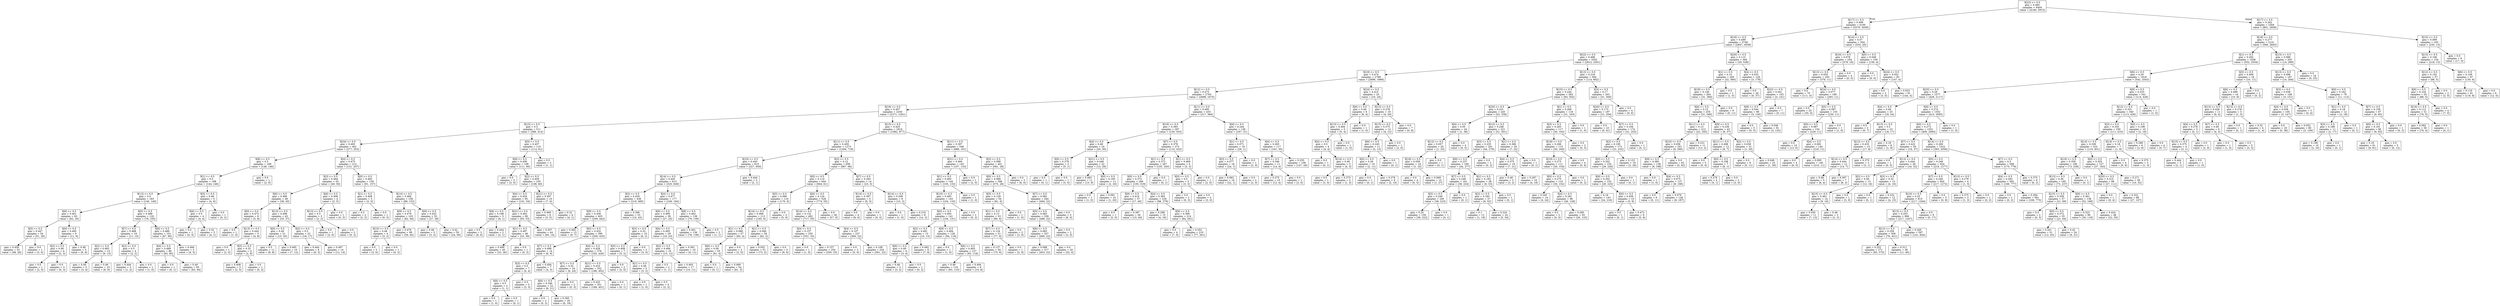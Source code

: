 digraph Tree {
node [shape=box] ;
0 [label="X[23] <= 0.5\ngini = 0.485\nsamples = 6404\nvalue = [4180, 5915]"] ;
1 [label="X[17] <= 0.5\ngini = 0.499\nsamples = 4100\nvalue = [3379, 3059]"] ;
0 -> 1 [labeldistance=2.5, labelangle=45, headlabel="True"] ;
2 [label="X[16] <= 0.5\ngini = 0.499\nsamples = 3746\nvalue = [2847, 3039]"] ;
1 -> 2 ;
3 [label="X[22] <= 0.5\ngini = 0.498\nsamples = 3352\nvalue = [2812, 2501]"] ;
2 -> 3 ;
4 [label="X[18] <= 0.5\ngini = 0.474\nsamples = 2788\nvalue = [2698, 1699]"] ;
3 -> 4 ;
5 [label="X[12] <= 0.5\ngini = 0.473\nsamples = 2763\nvalue = [2688, 1675]"] ;
4 -> 5 ;
6 [label="X[19] <= 0.5\ngini = 0.457\nsamples = 2330\nvalue = [2371, 1291]"] ;
5 -> 6 ;
7 [label="X[15] <= 0.5\ngini = 0.5\nsamples = 511\nvalue = [389, 414]"] ;
6 -> 7 ;
8 [label="X[24] <= 0.5\ngini = 0.493\nsamples = 401\nvalue = [277, 353]"] ;
7 -> 8 ;
9 [label="X[8] <= 0.5\ngini = 0.5\nsamples = 189\nvalue = [146, 146]"] ;
8 -> 9 ;
10 [label="X[1] <= 0.5\ngini = 0.5\nsamples = 188\nvalue = [144, 146]"] ;
9 -> 10 ;
11 [label="X[13] <= 0.5\ngini = 0.5\nsamples = 183\nvalue = [140, 140]"] ;
10 -> 11 ;
12 [label="X[6] <= 0.5\ngini = 0.461\nsamples = 63\nvalue = [62, 35]"] ;
11 -> 12 ;
13 [label="X[5] <= 0.5\ngini = 0.447\nsamples = 54\nvalue = [51, 26]"] ;
12 -> 13 ;
14 [label="gini = 0.456\nsamples = 53\nvalue = [48, 26]"] ;
13 -> 14 ;
15 [label="gini = 0.0\nsamples = 1\nvalue = [3, 0]"] ;
13 -> 15 ;
16 [label="X[0] <= 0.5\ngini = 0.495\nsamples = 9\nvalue = [11, 9]"] ;
12 -> 16 ;
17 [label="X[2] <= 0.5\ngini = 0.48\nsamples = 4\nvalue = [2, 3]"] ;
16 -> 17 ;
18 [label="gini = 0.0\nsamples = 1\nvalue = [2, 0]"] ;
17 -> 18 ;
19 [label="gini = 0.0\nsamples = 3\nvalue = [0, 3]"] ;
17 -> 19 ;
20 [label="gini = 0.48\nsamples = 5\nvalue = [9, 6]"] ;
16 -> 20 ;
21 [label="X[0] <= 0.5\ngini = 0.489\nsamples = 120\nvalue = [78, 105]"] ;
11 -> 21 ;
22 [label="X[7] <= 0.5\ngini = 0.488\nsamples = 19\nvalue = [11, 15]"] ;
21 -> 22 ;
23 [label="X[2] <= 0.5\ngini = 0.483\nsamples = 15\nvalue = [9, 13]"] ;
22 -> 23 ;
24 [label="gini = 0.49\nsamples = 5\nvalue = [3, 4]"] ;
23 -> 24 ;
25 [label="gini = 0.48\nsamples = 10\nvalue = [6, 9]"] ;
23 -> 25 ;
26 [label="X[2] <= 0.5\ngini = 0.5\nsamples = 4\nvalue = [2, 2]"] ;
22 -> 26 ;
27 [label="gini = 0.444\nsamples = 3\nvalue = [1, 2]"] ;
26 -> 27 ;
28 [label="gini = 0.0\nsamples = 1\nvalue = [1, 0]"] ;
26 -> 28 ;
29 [label="X[6] <= 0.5\ngini = 0.489\nsamples = 101\nvalue = [67, 90]"] ;
21 -> 29 ;
30 [label="X[4] <= 0.5\ngini = 0.489\nsamples = 96\nvalue = [63, 85]"] ;
29 -> 30 ;
31 [label="gini = 0.0\nsamples = 1\nvalue = [0, 1]"] ;
30 -> 31 ;
32 [label="gini = 0.49\nsamples = 95\nvalue = [63, 84]"] ;
30 -> 32 ;
33 [label="gini = 0.494\nsamples = 5\nvalue = [4, 5]"] ;
29 -> 33 ;
34 [label="X[5] <= 0.5\ngini = 0.48\nsamples = 5\nvalue = [4, 6]"] ;
10 -> 34 ;
35 [label="X[6] <= 0.5\ngini = 0.5\nsamples = 4\nvalue = [4, 4]"] ;
34 -> 35 ;
36 [label="gini = 0.0\nsamples = 1\nvalue = [0, 3]"] ;
35 -> 36 ;
37 [label="gini = 0.32\nsamples = 3\nvalue = [4, 1]"] ;
35 -> 37 ;
38 [label="gini = 0.0\nsamples = 1\nvalue = [0, 2]"] ;
34 -> 38 ;
39 [label="gini = 0.0\nsamples = 1\nvalue = [2, 0]"] ;
9 -> 39 ;
40 [label="X[4] <= 0.5\ngini = 0.475\nsamples = 212\nvalue = [131, 207]"] ;
8 -> 40 ;
41 [label="X[3] <= 0.5\ngini = 0.494\nsamples = 53\nvalue = [40, 50]"] ;
40 -> 41 ;
42 [label="X[6] <= 0.5\ngini = 0.496\nsamples = 49\nvalue = [38, 45]"] ;
41 -> 42 ;
43 [label="X[0] <= 0.5\ngini = 0.473\nsamples = 6\nvalue = [5, 8]"] ;
42 -> 43 ;
44 [label="gini = 0.0\nsamples = 1\nvalue = [1, 0]"] ;
43 -> 44 ;
45 [label="X[13] <= 0.5\ngini = 0.444\nsamples = 5\nvalue = [4, 8]"] ;
43 -> 45 ;
46 [label="gini = 0.0\nsamples = 1\nvalue = [2, 0]"] ;
45 -> 46 ;
47 [label="X[5] <= 0.5\ngini = 0.32\nsamples = 4\nvalue = [2, 8]"] ;
45 -> 47 ;
48 [label="gini = 0.408\nsamples = 3\nvalue = [2, 5]"] ;
47 -> 48 ;
49 [label="gini = 0.0\nsamples = 1\nvalue = [0, 3]"] ;
47 -> 49 ;
50 [label="X[13] <= 0.5\ngini = 0.498\nsamples = 43\nvalue = [33, 37]"] ;
42 -> 50 ;
51 [label="X[0] <= 0.5\ngini = 0.49\nsamples = 21\nvalue = [15, 20]"] ;
50 -> 51 ;
52 [label="gini = 0.5\nsamples = 11\nvalue = [8, 8]"] ;
51 -> 52 ;
53 [label="gini = 0.465\nsamples = 10\nvalue = [7, 12]"] ;
51 -> 53 ;
54 [label="X[2] <= 0.5\ngini = 0.5\nsamples = 22\nvalue = [18, 17]"] ;
50 -> 54 ;
55 [label="gini = 0.444\nsamples = 8\nvalue = [6, 3]"] ;
54 -> 55 ;
56 [label="gini = 0.497\nsamples = 14\nvalue = [12, 14]"] ;
54 -> 56 ;
57 [label="X[6] <= 0.5\ngini = 0.408\nsamples = 4\nvalue = [2, 5]"] ;
41 -> 57 ;
58 [label="X[13] <= 0.5\ngini = 0.5\nsamples = 3\nvalue = [2, 2]"] ;
57 -> 58 ;
59 [label="gini = 0.0\nsamples = 1\nvalue = [2, 0]"] ;
58 -> 59 ;
60 [label="gini = 0.0\nsamples = 2\nvalue = [0, 2]"] ;
58 -> 60 ;
61 [label="gini = 0.0\nsamples = 1\nvalue = [0, 3]"] ;
57 -> 61 ;
62 [label="X[0] <= 0.5\ngini = 0.465\nsamples = 159\nvalue = [91, 157]"] ;
40 -> 62 ;
63 [label="X[1] <= 0.5\ngini = 0.408\nsamples = 3\nvalue = [2, 5]"] ;
62 -> 63 ;
64 [label="gini = 0.5\nsamples = 2\nvalue = [2, 2]"] ;
63 -> 64 ;
65 [label="gini = 0.0\nsamples = 1\nvalue = [0, 3]"] ;
63 -> 65 ;
66 [label="X[14] <= 0.5\ngini = 0.466\nsamples = 156\nvalue = [89, 152]"] ;
62 -> 66 ;
67 [label="X[9] <= 0.5\ngini = 0.479\nsamples = 103\nvalue = [62, 94]"] ;
66 -> 67 ;
68 [label="X[10] <= 0.5\ngini = 0.48\nsamples = 4\nvalue = [3, 2]"] ;
67 -> 68 ;
69 [label="gini = 0.0\nsamples = 3\nvalue = [3, 0]"] ;
68 -> 69 ;
70 [label="gini = 0.0\nsamples = 1\nvalue = [0, 2]"] ;
68 -> 70 ;
71 [label="gini = 0.476\nsamples = 99\nvalue = [59, 92]"] ;
67 -> 71 ;
72 [label="X[9] <= 0.5\ngini = 0.433\nsamples = 53\nvalue = [27, 58]"] ;
66 -> 72 ;
73 [label="gini = 0.48\nsamples = 3\nvalue = [3, 2]"] ;
72 -> 73 ;
74 [label="gini = 0.42\nsamples = 50\nvalue = [24, 56]"] ;
72 -> 74 ;
75 [label="X[5] <= 0.5\ngini = 0.457\nsamples = 110\nvalue = [112, 61]"] ;
7 -> 75 ;
76 [label="X[9] <= 0.5\ngini = 0.456\nsamples = 108\nvalue = [111, 60]"] ;
75 -> 76 ;
77 [label="gini = 0.0\nsamples = 3\nvalue = [3, 0]"] ;
76 -> 77 ;
78 [label="X[2] <= 0.5\ngini = 0.459\nsamples = 105\nvalue = [108, 60]"] ;
76 -> 78 ;
79 [label="X[4] <= 0.5\ngini = 0.454\nsamples = 95\nvalue = [101, 54]"] ;
78 -> 79 ;
80 [label="X[6] <= 0.5\ngini = 0.198\nsamples = 5\nvalue = [8, 1]"] ;
79 -> 80 ;
81 [label="gini = 0.0\nsamples = 3\nvalue = [6, 0]"] ;
80 -> 81 ;
82 [label="gini = 0.444\nsamples = 2\nvalue = [2, 1]"] ;
80 -> 82 ;
83 [label="X[21] <= 0.5\ngini = 0.462\nsamples = 90\nvalue = [93, 53]"] ;
79 -> 83 ;
84 [label="X[1] <= 0.5\ngini = 0.497\nsamples = 46\nvalue = [33, 39]"] ;
83 -> 84 ;
85 [label="gini = 0.499\nsamples = 45\nvalue = [33, 36]"] ;
84 -> 85 ;
86 [label="gini = 0.0\nsamples = 1\nvalue = [0, 3]"] ;
84 -> 86 ;
87 [label="gini = 0.307\nsamples = 44\nvalue = [60, 14]"] ;
83 -> 87 ;
88 [label="X[21] <= 0.5\ngini = 0.497\nsamples = 10\nvalue = [7, 6]"] ;
78 -> 88 ;
89 [label="gini = 0.469\nsamples = 6\nvalue = [3, 5]"] ;
88 -> 89 ;
90 [label="gini = 0.32\nsamples = 4\nvalue = [4, 1]"] ;
88 -> 90 ;
91 [label="gini = 0.5\nsamples = 2\nvalue = [1, 1]"] ;
75 -> 91 ;
92 [label="X[15] <= 0.5\ngini = 0.425\nsamples = 1819\nvalue = [1982, 877]"] ;
6 -> 92 ;
93 [label="X[11] <= 0.5\ngini = 0.459\nsamples = 1273\nvalue = [1294, 716]"] ;
92 -> 93 ;
94 [label="X[10] <= 0.5\ngini = 0.445\nsamples = 615\nvalue = [327, 650]"] ;
93 -> 94 ;
95 [label="X[14] <= 0.5\ngini = 0.445\nsamples = 613\nvalue = [325, 649]"] ;
94 -> 95 ;
96 [label="X[2] <= 0.5\ngini = 0.429\nsamples = 436\nvalue = [219, 485]"] ;
95 -> 96 ;
97 [label="X[9] <= 0.5\ngini = 0.436\nsamples = 403\nvalue = [209, 442]"] ;
96 -> 97 ;
98 [label="gini = 0.492\nsamples = 13\nvalue = [9, 7]"] ;
97 -> 98 ;
99 [label="X[0] <= 0.5\ngini = 0.432\nsamples = 390\nvalue = [200, 435]"] ;
97 -> 99 ;
100 [label="X[7] <= 0.5\ngini = 0.498\nsamples = 14\nvalue = [8, 9]"] ;
99 -> 100 ;
101 [label="X[3] <= 0.5\ngini = 0.5\nsamples = 7\nvalue = [4, 4]"] ;
100 -> 101 ;
102 [label="X[6] <= 0.5\ngini = 0.5\nsamples = 2\nvalue = [1, 1]"] ;
101 -> 102 ;
103 [label="gini = 0.0\nsamples = 1\nvalue = [1, 0]"] ;
102 -> 103 ;
104 [label="gini = 0.0\nsamples = 1\nvalue = [0, 1]"] ;
102 -> 104 ;
105 [label="gini = 0.5\nsamples = 5\nvalue = [3, 3]"] ;
101 -> 105 ;
106 [label="gini = 0.494\nsamples = 7\nvalue = [4, 5]"] ;
100 -> 106 ;
107 [label="X[4] <= 0.5\ngini = 0.428\nsamples = 376\nvalue = [192, 426]"] ;
99 -> 107 ;
108 [label="X[7] <= 0.5\ngini = 0.32\nsamples = 24\nvalue = [6, 24]"] ;
107 -> 108 ;
109 [label="X[6] <= 0.5\ngini = 0.346\nsamples = 22\nvalue = [6, 21]"] ;
108 -> 109 ;
110 [label="gini = 0.0\nsamples = 2\nvalue = [0, 2]"] ;
109 -> 110 ;
111 [label="gini = 0.365\nsamples = 20\nvalue = [6, 19]"] ;
109 -> 111 ;
112 [label="gini = 0.0\nsamples = 2\nvalue = [0, 3]"] ;
108 -> 112 ;
113 [label="X[21] <= 0.5\ngini = 0.433\nsamples = 352\nvalue = [186, 402]"] ;
107 -> 113 ;
114 [label="gini = 0.433\nsamples = 351\nvalue = [186, 401]"] ;
113 -> 114 ;
115 [label="gini = 0.0\nsamples = 1\nvalue = [0, 1]"] ;
113 -> 115 ;
116 [label="gini = 0.306\nsamples = 33\nvalue = [10, 43]"] ;
96 -> 116 ;
117 [label="X[4] <= 0.5\ngini = 0.477\nsamples = 177\nvalue = [106, 164]"] ;
95 -> 117 ;
118 [label="X[6] <= 0.5\ngini = 0.499\nsamples = 39\nvalue = [27, 25]"] ;
117 -> 118 ;
119 [label="X[3] <= 0.5\ngini = 0.32\nsamples = 10\nvalue = [8, 2]"] ;
118 -> 119 ;
120 [label="X[5] <= 0.5\ngini = 0.408\nsamples = 7\nvalue = [5, 2]"] ;
119 -> 120 ;
121 [label="gini = 0.0\nsamples = 2\nvalue = [2, 0]"] ;
120 -> 121 ;
122 [label="X[1] <= 0.5\ngini = 0.48\nsamples = 5\nvalue = [3, 2]"] ;
120 -> 122 ;
123 [label="gini = 0.0\nsamples = 1\nvalue = [1, 0]"] ;
122 -> 123 ;
124 [label="gini = 0.5\nsamples = 4\nvalue = [2, 2]"] ;
122 -> 124 ;
125 [label="gini = 0.0\nsamples = 3\nvalue = [3, 0]"] ;
119 -> 125 ;
126 [label="X[0] <= 0.5\ngini = 0.495\nsamples = 29\nvalue = [19, 23]"] ;
118 -> 126 ;
127 [label="X[2] <= 0.5\ngini = 0.494\nsamples = 19\nvalue = [15, 12]"] ;
126 -> 127 ;
128 [label="gini = 0.5\nsamples = 2\nvalue = [1, 1]"] ;
127 -> 128 ;
129 [label="gini = 0.493\nsamples = 17\nvalue = [14, 11]"] ;
127 -> 129 ;
130 [label="gini = 0.391\nsamples = 10\nvalue = [4, 11]"] ;
126 -> 130 ;
131 [label="X[8] <= 0.5\ngini = 0.462\nsamples = 138\nvalue = [79, 139]"] ;
117 -> 131 ;
132 [label="gini = 0.461\nsamples = 136\nvalue = [78, 138]"] ;
131 -> 132 ;
133 [label="gini = 0.5\nsamples = 2\nvalue = [1, 1]"] ;
131 -> 133 ;
134 [label="gini = 0.444\nsamples = 2\nvalue = [2, 1]"] ;
94 -> 134 ;
135 [label="X[3] <= 0.5\ngini = 0.12\nsamples = 658\nvalue = [967, 66]"] ;
93 -> 135 ;
136 [label="X[0] <= 0.5\ngini = 0.114\nsamples = 644\nvalue = [944, 61]"] ;
135 -> 136 ;
137 [label="X[5] <= 0.5\ngini = 0.066\nsamples = 116\nvalue = [170, 6]"] ;
136 -> 137 ;
138 [label="X[14] <= 0.5\ngini = 0.068\nsamples = 113\nvalue = [165, 6]"] ;
137 -> 138 ;
139 [label="X[1] <= 0.5\ngini = 0.088\nsamples = 57\nvalue = [83, 4]"] ;
138 -> 139 ;
140 [label="X[6] <= 0.5\ngini = 0.09\nsamples = 55\nvalue = [81, 4]"] ;
139 -> 140 ;
141 [label="gini = 0.0\nsamples = 1\nvalue = [0, 1]"] ;
140 -> 141 ;
142 [label="gini = 0.069\nsamples = 54\nvalue = [81, 3]"] ;
140 -> 142 ;
143 [label="gini = 0.0\nsamples = 2\nvalue = [2, 0]"] ;
139 -> 143 ;
144 [label="X[1] <= 0.5\ngini = 0.046\nsamples = 56\nvalue = [82, 2]"] ;
138 -> 144 ;
145 [label="gini = 0.052\nsamples = 51\nvalue = [73, 2]"] ;
144 -> 145 ;
146 [label="gini = 0.0\nsamples = 5\nvalue = [9, 0]"] ;
144 -> 146 ;
147 [label="gini = 0.0\nsamples = 3\nvalue = [5, 0]"] ;
137 -> 147 ;
148 [label="X[6] <= 0.5\ngini = 0.124\nsamples = 528\nvalue = [774, 55]"] ;
136 -> 148 ;
149 [label="X[14] <= 0.5\ngini = 0.132\nsamples = 492\nvalue = [717, 55]"] ;
148 -> 149 ;
150 [label="X[4] <= 0.5\ngini = 0.157\nsamples = 255\nvalue = [351, 33]"] ;
149 -> 150 ;
151 [label="gini = 0.0\nsamples = 1\nvalue = [1, 0]"] ;
150 -> 151 ;
152 [label="gini = 0.157\nsamples = 254\nvalue = [350, 33]"] ;
150 -> 152 ;
153 [label="X[4] <= 0.5\ngini = 0.107\nsamples = 237\nvalue = [366, 22]"] ;
149 -> 153 ;
154 [label="gini = 0.0\nsamples = 3\nvalue = [5, 0]"] ;
153 -> 154 ;
155 [label="gini = 0.108\nsamples = 234\nvalue = [361, 22]"] ;
153 -> 155 ;
156 [label="gini = 0.0\nsamples = 36\nvalue = [57, 0]"] ;
148 -> 156 ;
157 [label="X[7] <= 0.5\ngini = 0.293\nsamples = 14\nvalue = [23, 5]"] ;
135 -> 157 ;
158 [label="X[14] <= 0.5\ngini = 0.397\nsamples = 5\nvalue = [8, 3]"] ;
157 -> 158 ;
159 [label="gini = 0.0\nsamples = 4\nvalue = [8, 0]"] ;
158 -> 159 ;
160 [label="gini = 0.0\nsamples = 1\nvalue = [0, 3]"] ;
158 -> 160 ;
161 [label="X[14] <= 0.5\ngini = 0.208\nsamples = 9\nvalue = [15, 2]"] ;
157 -> 161 ;
162 [label="gini = 0.0\nsamples = 1\nvalue = [1, 0]"] ;
161 -> 162 ;
163 [label="gini = 0.219\nsamples = 8\nvalue = [14, 2]"] ;
161 -> 163 ;
164 [label="X[11] <= 0.5\ngini = 0.307\nsamples = 546\nvalue = [688, 161]"] ;
92 -> 164 ;
165 [label="X[21] <= 0.5\ngini = 0.494\nsamples = 145\nvalue = [107, 133]"] ;
164 -> 165 ;
166 [label="X[1] <= 0.5\ngini = 0.493\nsamples = 144\nvalue = [105, 133]"] ;
165 -> 166 ;
167 [label="X[10] <= 0.5\ngini = 0.493\nsamples = 143\nvalue = [104, 133]"] ;
166 -> 167 ;
168 [label="X[0] <= 0.5\ngini = 0.493\nsamples = 141\nvalue = [104, 131]"] ;
167 -> 168 ;
169 [label="X[2] <= 0.5\ngini = 0.491\nsamples = 13\nvalue = [10, 13]"] ;
168 -> 169 ;
170 [label="X[6] <= 0.5\ngini = 0.49\nsamples = 4\nvalue = [3, 4]"] ;
169 -> 170 ;
171 [label="gini = 0.48\nsamples = 3\nvalue = [3, 2]"] ;
170 -> 171 ;
172 [label="gini = 0.0\nsamples = 1\nvalue = [0, 2]"] ;
170 -> 172 ;
173 [label="gini = 0.492\nsamples = 9\nvalue = [7, 9]"] ;
169 -> 173 ;
174 [label="X[9] <= 0.5\ngini = 0.494\nsamples = 128\nvalue = [94, 118]"] ;
168 -> 174 ;
175 [label="gini = 0.0\nsamples = 1\nvalue = [1, 0]"] ;
174 -> 175 ;
176 [label="X[6] <= 0.5\ngini = 0.493\nsamples = 127\nvalue = [93, 118]"] ;
174 -> 176 ;
177 [label="gini = 0.49\nsamples = 118\nvalue = [83, 110]"] ;
176 -> 177 ;
178 [label="gini = 0.494\nsamples = 9\nvalue = [10, 8]"] ;
176 -> 178 ;
179 [label="gini = 0.0\nsamples = 2\nvalue = [0, 2]"] ;
167 -> 179 ;
180 [label="gini = 0.0\nsamples = 1\nvalue = [1, 0]"] ;
166 -> 180 ;
181 [label="gini = 0.0\nsamples = 1\nvalue = [2, 0]"] ;
165 -> 181 ;
182 [label="X[3] <= 0.5\ngini = 0.088\nsamples = 401\nvalue = [581, 28]"] ;
164 -> 182 ;
183 [label="X[0] <= 0.5\ngini = 0.089\nsamples = 398\nvalue = [575, 28]"] ;
182 -> 183 ;
184 [label="X[5] <= 0.5\ngini = 0.128\nsamples = 54\nvalue = [81, 6]"] ;
183 -> 184 ;
185 [label="X[1] <= 0.5\ngini = 0.13\nsamples = 53\nvalue = [80, 6]"] ;
184 -> 185 ;
186 [label="X[7] <= 0.5\ngini = 0.134\nsamples = 51\nvalue = [77, 6]"] ;
185 -> 186 ;
187 [label="gini = 0.137\nsamples = 50\nvalue = [75, 6]"] ;
186 -> 187 ;
188 [label="gini = 0.0\nsamples = 1\nvalue = [2, 0]"] ;
186 -> 188 ;
189 [label="gini = 0.0\nsamples = 2\nvalue = [3, 0]"] ;
185 -> 189 ;
190 [label="gini = 0.0\nsamples = 1\nvalue = [1, 0]"] ;
184 -> 190 ;
191 [label="X[7] <= 0.5\ngini = 0.082\nsamples = 344\nvalue = [494, 22]"] ;
183 -> 191 ;
192 [label="X[5] <= 0.5\ngini = 0.083\nsamples = 339\nvalue = [488, 22]"] ;
191 -> 192 ;
193 [label="X[6] <= 0.5\ngini = 0.083\nsamples = 337\nvalue = [485, 22]"] ;
192 -> 193 ;
194 [label="gini = 0.088\nsamples = 317\nvalue = [453, 22]"] ;
193 -> 194 ;
195 [label="gini = 0.0\nsamples = 20\nvalue = [32, 0]"] ;
193 -> 195 ;
196 [label="gini = 0.0\nsamples = 2\nvalue = [3, 0]"] ;
192 -> 196 ;
197 [label="gini = 0.0\nsamples = 5\nvalue = [6, 0]"] ;
191 -> 197 ;
198 [label="gini = 0.0\nsamples = 3\nvalue = [6, 0]"] ;
182 -> 198 ;
199 [label="X[11] <= 0.5\ngini = 0.495\nsamples = 433\nvalue = [317, 384]"] ;
5 -> 199 ;
200 [label="X[19] <= 0.5\ngini = 0.393\nsamples = 297\nvalue = [130, 353]"] ;
199 -> 200 ;
201 [label="X[4] <= 0.5\ngini = 0.48\nsamples = 24\nvalue = [20, 30]"] ;
200 -> 201 ;
202 [label="X[0] <= 0.5\ngini = 0.278\nsamples = 2\nvalue = [5, 1]"] ;
201 -> 202 ;
203 [label="gini = 0.0\nsamples = 1\nvalue = [0, 1]"] ;
202 -> 203 ;
204 [label="gini = 0.0\nsamples = 1\nvalue = [5, 0]"] ;
202 -> 204 ;
205 [label="X[21] <= 0.5\ngini = 0.449\nsamples = 22\nvalue = [15, 29]"] ;
201 -> 205 ;
206 [label="gini = 0.483\nsamples = 11\nvalue = [13, 9]"] ;
205 -> 206 ;
207 [label="X[0] <= 0.5\ngini = 0.165\nsamples = 11\nvalue = [2, 20]"] ;
205 -> 207 ;
208 [label="gini = 0.0\nsamples = 1\nvalue = [1, 0]"] ;
207 -> 208 ;
209 [label="gini = 0.091\nsamples = 10\nvalue = [1, 20]"] ;
207 -> 209 ;
210 [label="X[7] <= 0.5\ngini = 0.379\nsamples = 273\nvalue = [110, 323]"] ;
200 -> 210 ;
211 [label="X[1] <= 0.5\ngini = 0.372\nsamples = 267\nvalue = [105, 320]"] ;
210 -> 211 ;
212 [label="X[0] <= 0.5\ngini = 0.373\nsamples = 266\nvalue = [105, 319]"] ;
211 -> 212 ;
213 [label="X[9] <= 0.5\ngini = 0.419\nsamples = 37\nvalue = [17, 40]"] ;
212 -> 213 ;
214 [label="gini = 0.0\nsamples = 1\nvalue = [2, 0]"] ;
213 -> 214 ;
215 [label="gini = 0.397\nsamples = 36\nvalue = [15, 40]"] ;
213 -> 215 ;
216 [label="X[4] <= 0.5\ngini = 0.365\nsamples = 229\nvalue = [88, 279]"] ;
212 -> 216 ;
217 [label="gini = 0.298\nsamples = 15\nvalue = [4, 18]"] ;
216 -> 217 ;
218 [label="X[9] <= 0.5\ngini = 0.368\nsamples = 214\nvalue = [84, 261]"] ;
216 -> 218 ;
219 [label="gini = 0.0\nsamples = 4\nvalue = [7, 0]"] ;
218 -> 219 ;
220 [label="gini = 0.352\nsamples = 210\nvalue = [77, 261]"] ;
218 -> 220 ;
221 [label="gini = 0.0\nsamples = 1\nvalue = [0, 1]"] ;
211 -> 221 ;
222 [label="X[1] <= 0.5\ngini = 0.469\nsamples = 6\nvalue = [5, 3]"] ;
210 -> 222 ;
223 [label="X[0] <= 0.5\ngini = 0.5\nsamples = 5\nvalue = [3, 3]"] ;
222 -> 223 ;
224 [label="gini = 0.0\nsamples = 2\nvalue = [0, 3]"] ;
223 -> 224 ;
225 [label="gini = 0.0\nsamples = 3\nvalue = [3, 0]"] ;
223 -> 225 ;
226 [label="gini = 0.0\nsamples = 1\nvalue = [2, 0]"] ;
222 -> 226 ;
227 [label="X[0] <= 0.5\ngini = 0.244\nsamples = 136\nvalue = [187, 31]"] ;
199 -> 227 ;
228 [label="X[1] <= 0.5\ngini = 0.071\nsamples = 19\nvalue = [26, 1]"] ;
227 -> 228 ;
229 [label="X[3] <= 0.5\ngini = 0.077\nsamples = 18\nvalue = [24, 1]"] ;
228 -> 229 ;
230 [label="gini = 0.083\nsamples = 16\nvalue = [22, 1]"] ;
229 -> 230 ;
231 [label="gini = 0.0\nsamples = 2\nvalue = [2, 0]"] ;
229 -> 231 ;
232 [label="gini = 0.0\nsamples = 1\nvalue = [2, 0]"] ;
228 -> 232 ;
233 [label="X[4] <= 0.5\ngini = 0.265\nsamples = 117\nvalue = [161, 30]"] ;
227 -> 233 ;
234 [label="X[7] <= 0.5\ngini = 0.346\nsamples = 11\nvalue = [14, 4]"] ;
233 -> 234 ;
235 [label="gini = 0.375\nsamples = 10\nvalue = [12, 4]"] ;
234 -> 235 ;
236 [label="gini = 0.0\nsamples = 1\nvalue = [2, 0]"] ;
234 -> 236 ;
237 [label="gini = 0.255\nsamples = 106\nvalue = [147, 26]"] ;
233 -> 237 ;
238 [label="X[24] <= 0.5\ngini = 0.415\nsamples = 25\nvalue = [10, 24]"] ;
4 -> 238 ;
239 [label="X[6] <= 0.5\ngini = 0.48\nsamples = 6\nvalue = [6, 4]"] ;
238 -> 239 ;
240 [label="X[13] <= 0.5\ngini = 0.494\nsamples = 5\nvalue = [5, 4]"] ;
239 -> 240 ;
241 [label="X[4] <= 0.5\ngini = 0.5\nsamples = 4\nvalue = [4, 4]"] ;
240 -> 241 ;
242 [label="gini = 0.0\nsamples = 1\nvalue = [0, 1]"] ;
241 -> 242 ;
243 [label="X[14] <= 0.5\ngini = 0.49\nsamples = 3\nvalue = [4, 3]"] ;
241 -> 243 ;
244 [label="gini = 0.0\nsamples = 1\nvalue = [3, 0]"] ;
243 -> 244 ;
245 [label="gini = 0.375\nsamples = 2\nvalue = [1, 3]"] ;
243 -> 245 ;
246 [label="gini = 0.0\nsamples = 1\nvalue = [1, 0]"] ;
240 -> 246 ;
247 [label="gini = 0.0\nsamples = 1\nvalue = [1, 0]"] ;
239 -> 247 ;
248 [label="X[13] <= 0.5\ngini = 0.278\nsamples = 19\nvalue = [4, 20]"] ;
238 -> 248 ;
249 [label="X[15] <= 0.5\ngini = 0.375\nsamples = 12\nvalue = [4, 12]"] ;
248 -> 249 ;
250 [label="X[6] <= 0.5\ngini = 0.245\nsamples = 11\nvalue = [2, 12]"] ;
249 -> 250 ;
251 [label="X[0] <= 0.5\ngini = 0.26\nsamples = 10\nvalue = [2, 11]"] ;
250 -> 251 ;
252 [label="gini = 0.0\nsamples = 1\nvalue = [0, 1]"] ;
251 -> 252 ;
253 [label="gini = 0.278\nsamples = 9\nvalue = [2, 10]"] ;
251 -> 253 ;
254 [label="gini = 0.0\nsamples = 1\nvalue = [0, 1]"] ;
250 -> 254 ;
255 [label="gini = 0.0\nsamples = 1\nvalue = [2, 0]"] ;
249 -> 255 ;
256 [label="gini = 0.0\nsamples = 7\nvalue = [0, 8]"] ;
248 -> 256 ;
257 [label="X[13] <= 0.5\ngini = 0.218\nsamples = 564\nvalue = [114, 802]"] ;
3 -> 257 ;
258 [label="X[15] <= 0.5\ngini = 0.244\nsamples = 363\nvalue = [83, 502]"] ;
257 -> 258 ;
259 [label="X[20] <= 0.5\ngini = 0.231\nsamples = 245\nvalue = [52, 339]"] ;
258 -> 259 ;
260 [label="X[6] <= 0.5\ngini = 0.05\nsamples = 24\nvalue = [1, 38]"] ;
259 -> 260 ;
261 [label="X[12] <= 0.5\ngini = 0.057\nsamples = 20\nvalue = [1, 33]"] ;
260 -> 261 ;
262 [label="X[18] <= 0.5\ngini = 0.059\nsamples = 19\nvalue = [1, 32]"] ;
261 -> 262 ;
263 [label="gini = 0.0\nsamples = 4\nvalue = [0, 5]"] ;
262 -> 263 ;
264 [label="gini = 0.069\nsamples = 15\nvalue = [1, 27]"] ;
262 -> 264 ;
265 [label="gini = 0.0\nsamples = 1\nvalue = [0, 1]"] ;
261 -> 265 ;
266 [label="gini = 0.0\nsamples = 4\nvalue = [0, 5]"] ;
260 -> 266 ;
267 [label="X[12] <= 0.5\ngini = 0.248\nsamples = 221\nvalue = [51, 301]"] ;
259 -> 267 ;
268 [label="X[3] <= 0.5\ngini = 0.235\nsamples = 201\nvalue = [44, 279]"] ;
267 -> 268 ;
269 [label="X[6] <= 0.5\ngini = 0.237\nsamples = 199\nvalue = [44, 277]"] ;
268 -> 269 ;
270 [label="X[7] <= 0.5\ngini = 0.248\nsamples = 161\nvalue = [38, 224]"] ;
269 -> 270 ;
271 [label="X[5] <= 0.5\ngini = 0.249\nsamples = 160\nvalue = [38, 223]"] ;
270 -> 271 ;
272 [label="gini = 0.25\nsamples = 159\nvalue = [38, 222]"] ;
271 -> 272 ;
273 [label="gini = 0.0\nsamples = 1\nvalue = [0, 1]"] ;
271 -> 273 ;
274 [label="gini = 0.0\nsamples = 1\nvalue = [0, 1]"] ;
270 -> 274 ;
275 [label="X[1] <= 0.5\ngini = 0.183\nsamples = 38\nvalue = [6, 53]"] ;
269 -> 275 ;
276 [label="X[2] <= 0.5\ngini = 0.185\nsamples = 37\nvalue = [6, 52]"] ;
275 -> 276 ;
277 [label="gini = 0.1\nsamples = 13\nvalue = [1, 18]"] ;
276 -> 277 ;
278 [label="gini = 0.224\nsamples = 24\nvalue = [5, 34]"] ;
276 -> 278 ;
279 [label="gini = 0.0\nsamples = 1\nvalue = [0, 1]"] ;
275 -> 279 ;
280 [label="gini = 0.0\nsamples = 2\nvalue = [0, 2]"] ;
268 -> 280 ;
281 [label="X[1] <= 0.5\ngini = 0.366\nsamples = 20\nvalue = [7, 22]"] ;
267 -> 281 ;
282 [label="X[4] <= 0.5\ngini = 0.375\nsamples = 19\nvalue = [7, 21]"] ;
281 -> 282 ;
283 [label="gini = 0.48\nsamples = 3\nvalue = [3, 2]"] ;
282 -> 283 ;
284 [label="gini = 0.287\nsamples = 16\nvalue = [4, 19]"] ;
282 -> 284 ;
285 [label="gini = 0.0\nsamples = 1\nvalue = [0, 1]"] ;
281 -> 285 ;
286 [label="X[1] <= 0.5\ngini = 0.269\nsamples = 118\nvalue = [31, 163]"] ;
258 -> 286 ;
287 [label="X[3] <= 0.5\ngini = 0.263\nsamples = 117\nvalue = [30, 163]"] ;
286 -> 287 ;
288 [label="X[18] <= 0.5\ngini = 0.266\nsamples = 115\nvalue = [30, 160]"] ;
287 -> 288 ;
289 [label="X[19] <= 0.5\ngini = 0.273\nsamples = 111\nvalue = [30, 154]"] ;
288 -> 289 ;
290 [label="X[0] <= 0.5\ngini = 0.275\nsamples = 110\nvalue = [30, 152]"] ;
289 -> 290 ;
291 [label="gini = 0.245\nsamples = 14\nvalue = [4, 24]"] ;
290 -> 291 ;
292 [label="X[4] <= 0.5\ngini = 0.281\nsamples = 96\nvalue = [26, 128]"] ;
290 -> 292 ;
293 [label="gini = 0.0\nsamples = 3\nvalue = [0, 3]"] ;
292 -> 293 ;
294 [label="gini = 0.285\nsamples = 93\nvalue = [26, 125]"] ;
292 -> 294 ;
295 [label="gini = 0.0\nsamples = 1\nvalue = [0, 2]"] ;
289 -> 295 ;
296 [label="gini = 0.0\nsamples = 4\nvalue = [0, 6]"] ;
288 -> 296 ;
297 [label="gini = 0.0\nsamples = 2\nvalue = [0, 3]"] ;
287 -> 297 ;
298 [label="gini = 0.0\nsamples = 1\nvalue = [1, 0]"] ;
286 -> 298 ;
299 [label="X[3] <= 0.5\ngini = 0.17\nsamples = 201\nvalue = [31, 300]"] ;
257 -> 299 ;
300 [label="X[20] <= 0.5\ngini = 0.173\nsamples = 197\nvalue = [31, 294]"] ;
299 -> 300 ;
301 [label="gini = 0.0\nsamples = 23\nvalue = [0, 41]"] ;
300 -> 301 ;
302 [label="X[7] <= 0.5\ngini = 0.194\nsamples = 174\nvalue = [31, 253]"] ;
300 -> 302 ;
303 [label="X[2] <= 0.5\ngini = 0.195\nsamples = 173\nvalue = [31, 252]"] ;
302 -> 303 ;
304 [label="X[5] <= 0.5\ngini = 0.202\nsamples = 154\nvalue = [29, 226]"] ;
303 -> 304 ;
305 [label="X[6] <= 0.5\ngini = 0.202\nsamples = 153\nvalue = [29, 225]"] ;
304 -> 305 ;
306 [label="gini = 0.18\nsamples = 143\nvalue = [24, 216]"] ;
305 -> 306 ;
307 [label="X[0] <= 0.5\ngini = 0.459\nsamples = 10\nvalue = [5, 9]"] ;
305 -> 307 ;
308 [label="gini = 0.0\nsamples = 1\nvalue = [0, 1]"] ;
307 -> 308 ;
309 [label="gini = 0.473\nsamples = 9\nvalue = [5, 8]"] ;
307 -> 309 ;
310 [label="gini = 0.0\nsamples = 1\nvalue = [0, 1]"] ;
304 -> 310 ;
311 [label="gini = 0.133\nsamples = 19\nvalue = [2, 26]"] ;
303 -> 311 ;
312 [label="gini = 0.0\nsamples = 1\nvalue = [0, 1]"] ;
302 -> 312 ;
313 [label="gini = 0.0\nsamples = 4\nvalue = [0, 6]"] ;
299 -> 313 ;
314 [label="X[20] <= 0.5\ngini = 0.115\nsamples = 394\nvalue = [35, 538]"] ;
2 -> 314 ;
315 [label="X[1] <= 0.5\ngini = 0.15\nsamples = 265\nvalue = [32, 360]"] ;
314 -> 315 ;
316 [label="X[18] <= 0.5\ngini = 0.146\nsamples = 264\nvalue = [31, 360]"] ;
315 -> 316 ;
317 [label="X[6] <= 0.5\ngini = 0.15\nsamples = 255\nvalue = [31, 349]"] ;
316 -> 317 ;
318 [label="X[11] <= 0.5\ngini = 0.13\nsamples = 212\nvalue = [22, 292]"] ;
317 -> 318 ;
319 [label="X[10] <= 0.5\ngini = 0.058\nsamples = 201\nvalue = [9, 290]"] ;
318 -> 319 ;
320 [label="X[9] <= 0.5\ngini = 0.083\nsamples = 138\nvalue = [9, 198]"] ;
319 -> 320 ;
321 [label="gini = 0.0\nsamples = 1\nvalue = [1, 0]"] ;
320 -> 321 ;
322 [label="X[4] <= 0.5\ngini = 0.075\nsamples = 137\nvalue = [8, 198]"] ;
320 -> 322 ;
323 [label="gini = 0.0\nsamples = 9\nvalue = [0, 11]"] ;
322 -> 323 ;
324 [label="gini = 0.079\nsamples = 128\nvalue = [8, 187]"] ;
322 -> 324 ;
325 [label="gini = 0.0\nsamples = 63\nvalue = [0, 92]"] ;
319 -> 325 ;
326 [label="gini = 0.231\nsamples = 11\nvalue = [13, 2]"] ;
318 -> 326 ;
327 [label="X[9] <= 0.5\ngini = 0.236\nsamples = 43\nvalue = [9, 57]"] ;
317 -> 327 ;
328 [label="X[11] <= 0.5\ngini = 0.498\nsamples = 12\nvalue = [8, 7]"] ;
327 -> 328 ;
329 [label="gini = 0.0\nsamples = 5\nvalue = [0, 6]"] ;
328 -> 329 ;
330 [label="X[0] <= 0.5\ngini = 0.198\nsamples = 7\nvalue = [8, 1]"] ;
328 -> 330 ;
331 [label="gini = 0.278\nsamples = 4\nvalue = [5, 1]"] ;
330 -> 331 ;
332 [label="gini = 0.0\nsamples = 3\nvalue = [3, 0]"] ;
330 -> 332 ;
333 [label="X[2] <= 0.5\ngini = 0.038\nsamples = 31\nvalue = [1, 50]"] ;
327 -> 333 ;
334 [label="gini = 0.0\nsamples = 8\nvalue = [0, 11]"] ;
333 -> 334 ;
335 [label="gini = 0.049\nsamples = 23\nvalue = [1, 39]"] ;
333 -> 335 ;
336 [label="gini = 0.0\nsamples = 9\nvalue = [0, 11]"] ;
316 -> 336 ;
337 [label="gini = 0.0\nsamples = 1\nvalue = [1, 0]"] ;
315 -> 337 ;
338 [label="X[4] <= 0.5\ngini = 0.033\nsamples = 129\nvalue = [3, 178]"] ;
314 -> 338 ;
339 [label="gini = 0.0\nsamples = 26\nvalue = [0, 37]"] ;
338 -> 339 ;
340 [label="X[22] <= 0.5\ngini = 0.041\nsamples = 103\nvalue = [3, 141]"] ;
338 -> 340 ;
341 [label="X[9] <= 0.5\ngini = 0.044\nsamples = 96\nvalue = [3, 130]"] ;
340 -> 341 ;
342 [label="gini = 0.0\nsamples = 5\nvalue = [0, 5]"] ;
341 -> 342 ;
343 [label="gini = 0.046\nsamples = 91\nvalue = [3, 125]"] ;
341 -> 343 ;
344 [label="gini = 0.0\nsamples = 7\nvalue = [0, 11]"] ;
340 -> 344 ;
345 [label="X[14] <= 0.5\ngini = 0.07\nsamples = 354\nvalue = [532, 20]"] ;
1 -> 345 ;
346 [label="X[16] <= 0.5\ngini = 0.078\nsamples = 254\nvalue = [376, 16]"] ;
345 -> 346 ;
347 [label="X[13] <= 0.5\ngini = 0.055\nsamples = 250\nvalue = [376, 11]"] ;
346 -> 347 ;
348 [label="gini = 0.0\nsamples = 70\nvalue = [111, 0]"] ;
347 -> 348 ;
349 [label="X[24] <= 0.5\ngini = 0.077\nsamples = 180\nvalue = [265, 11]"] ;
347 -> 349 ;
350 [label="gini = 0.0\nsamples = 25\nvalue = [35, 0]"] ;
349 -> 350 ;
351 [label="X[5] <= 0.5\ngini = 0.087\nsamples = 155\nvalue = [230, 11]"] ;
349 -> 351 ;
352 [label="X[0] <= 0.5\ngini = 0.087\nsamples = 154\nvalue = [229, 11]"] ;
351 -> 352 ;
353 [label="gini = 0.0\nsamples = 10\nvalue = [13, 0]"] ;
352 -> 353 ;
354 [label="X[4] <= 0.5\ngini = 0.092\nsamples = 144\nvalue = [216, 11]"] ;
352 -> 354 ;
355 [label="gini = 0.0\nsamples = 4\nvalue = [6, 0]"] ;
354 -> 355 ;
356 [label="gini = 0.095\nsamples = 140\nvalue = [210, 11]"] ;
354 -> 356 ;
357 [label="gini = 0.0\nsamples = 1\nvalue = [1, 0]"] ;
351 -> 357 ;
358 [label="gini = 0.0\nsamples = 4\nvalue = [0, 5]"] ;
346 -> 358 ;
359 [label="X[0] <= 0.5\ngini = 0.049\nsamples = 100\nvalue = [156, 4]"] ;
345 -> 359 ;
360 [label="gini = 0.0\nsamples = 7\nvalue = [9, 0]"] ;
359 -> 360 ;
361 [label="X[24] <= 0.5\ngini = 0.052\nsamples = 93\nvalue = [147, 4]"] ;
359 -> 361 ;
362 [label="gini = 0.0\nsamples = 2\nvalue = [3, 0]"] ;
361 -> 362 ;
363 [label="gini = 0.053\nsamples = 91\nvalue = [144, 4]"] ;
361 -> 363 ;
364 [label="X[17] <= 0.5\ngini = 0.342\nsamples = 2304\nvalue = [801, 2856]"] ;
0 -> 364 [labeldistance=2.5, labelangle=-45, headlabel="False"] ;
365 [label="X[18] <= 0.5\ngini = 0.277\nsamples = 2141\nvalue = [566, 2843]"] ;
364 -> 365 ;
366 [label="X[1] <= 0.5\ngini = 0.292\nsamples = 1936\nvalue = [552, 2554]"] ;
365 -> 366 ;
367 [label="X[6] <= 0.5\ngini = 0.29\nsamples = 1918\nvalue = [542, 2543]"] ;
366 -> 367 ;
368 [label="X[20] <= 0.5\ngini = 0.28\nsamples = 1577\nvalue = [428, 2117]"] ;
367 -> 368 ;
369 [label="X[4] <= 0.5\ngini = 0.49\nsamples = 25\nvalue = [18, 24]"] ;
368 -> 369 ;
370 [label="gini = 0.0\nsamples = 2\nvalue = [0, 7]"] ;
369 -> 370 ;
371 [label="X[13] <= 0.5\ngini = 0.5\nsamples = 23\nvalue = [18, 17]"] ;
369 -> 371 ;
372 [label="X[12] <= 0.5\ngini = 0.435\nsamples = 15\nvalue = [17, 8]"] ;
371 -> 372 ;
373 [label="X[14] <= 0.5\ngini = 0.444\nsamples = 12\nvalue = [14, 7]"] ;
372 -> 373 ;
374 [label="gini = 0.48\nsamples = 5\nvalue = [6, 4]"] ;
373 -> 374 ;
375 [label="gini = 0.397\nsamples = 7\nvalue = [8, 3]"] ;
373 -> 375 ;
376 [label="gini = 0.375\nsamples = 3\nvalue = [3, 1]"] ;
372 -> 376 ;
377 [label="gini = 0.18\nsamples = 8\nvalue = [1, 9]"] ;
371 -> 377 ;
378 [label="X[8] <= 0.5\ngini = 0.274\nsamples = 1552\nvalue = [410, 2093]"] ;
368 -> 378 ;
379 [label="X[0] <= 0.5\ngini = 0.273\nsamples = 1551\nvalue = [409, 2093]"] ;
378 -> 379 ;
380 [label="X[7] <= 0.5\ngini = 0.422\nsamples = 29\nvalue = [16, 37]"] ;
379 -> 380 ;
381 [label="gini = 0.0\nsamples = 1\nvalue = [0, 5]"] ;
380 -> 381 ;
382 [label="X[13] <= 0.5\ngini = 0.444\nsamples = 28\nvalue = [16, 32]"] ;
380 -> 382 ;
383 [label="X[2] <= 0.5\ngini = 0.49\nsamples = 15\nvalue = [12, 16]"] ;
382 -> 383 ;
384 [label="X[15] <= 0.5\ngini = 0.461\nsamples = 14\nvalue = [9, 16]"] ;
383 -> 384 ;
385 [label="gini = 0.455\nsamples = 11\nvalue = [7, 13]"] ;
384 -> 385 ;
386 [label="gini = 0.48\nsamples = 3\nvalue = [2, 3]"] ;
384 -> 386 ;
387 [label="gini = 0.0\nsamples = 1\nvalue = [3, 0]"] ;
383 -> 387 ;
388 [label="X[3] <= 0.5\ngini = 0.32\nsamples = 13\nvalue = [4, 16]"] ;
382 -> 388 ;
389 [label="gini = 0.0\nsamples = 1\nvalue = [0, 1]"] ;
388 -> 389 ;
390 [label="gini = 0.332\nsamples = 12\nvalue = [4, 15]"] ;
388 -> 390 ;
391 [label="X[14] <= 0.5\ngini = 0.269\nsamples = 1522\nvalue = [393, 2056]"] ;
379 -> 391 ;
392 [label="X[5] <= 0.5\ngini = 0.249\nsamples = 924\nvalue = [218, 1277]"] ;
391 -> 392 ;
393 [label="X[7] <= 0.5\ngini = 0.249\nsamples = 920\nvalue = [217, 1272]"] ;
392 -> 393 ;
394 [label="X[16] <= 0.5\ngini = 0.25\nsamples = 915\nvalue = [217, 1264]"] ;
393 -> 394 ;
395 [label="X[13] <= 0.5\ngini = 0.253\nsamples = 906\nvalue = [217, 1247]"] ;
394 -> 395 ;
396 [label="X[12] <= 0.5\ngini = 0.259\nsamples = 309\nvalue = [76, 421]"] ;
395 -> 396 ;
397 [label="gini = 0.252\nsamples = 271\nvalue = [65, 375]"] ;
396 -> 397 ;
398 [label="gini = 0.311\nsamples = 38\nvalue = [11, 46]"] ;
396 -> 398 ;
399 [label="gini = 0.249\nsamples = 597\nvalue = [141, 826]"] ;
395 -> 399 ;
400 [label="gini = 0.0\nsamples = 9\nvalue = [0, 17]"] ;
394 -> 400 ;
401 [label="gini = 0.0\nsamples = 5\nvalue = [0, 8]"] ;
393 -> 401 ;
402 [label="X[13] <= 0.5\ngini = 0.278\nsamples = 4\nvalue = [1, 5]"] ;
392 -> 402 ;
403 [label="gini = 0.375\nsamples = 3\nvalue = [1, 3]"] ;
402 -> 403 ;
404 [label="gini = 0.0\nsamples = 1\nvalue = [0, 2]"] ;
402 -> 404 ;
405 [label="X[7] <= 0.5\ngini = 0.3\nsamples = 598\nvalue = [175, 779]"] ;
391 -> 405 ;
406 [label="X[4] <= 0.5\ngini = 0.293\nsamples = 592\nvalue = [169, 777]"] ;
405 -> 406 ;
407 [label="gini = 0.0\nsamples = 1\nvalue = [0, 2]"] ;
406 -> 407 ;
408 [label="gini = 0.294\nsamples = 591\nvalue = [169, 775]"] ;
406 -> 408 ;
409 [label="gini = 0.375\nsamples = 6\nvalue = [6, 2]"] ;
405 -> 409 ;
410 [label="gini = 0.0\nsamples = 1\nvalue = [1, 0]"] ;
378 -> 410 ;
411 [label="X[8] <= 0.5\ngini = 0.333\nsamples = 341\nvalue = [114, 426]"] ;
367 -> 411 ;
412 [label="X[12] <= 0.5\ngini = 0.331\nsamples = 340\nvalue = [113, 426]"] ;
411 -> 412 ;
413 [label="X[3] <= 0.5\ngini = 0.335\nsamples = 330\nvalue = [111, 410]"] ;
412 -> 413 ;
414 [label="X[14] <= 0.5\ngini = 0.338\nsamples = 323\nvalue = [110, 401]"] ;
413 -> 414 ;
415 [label="X[19] <= 0.5\ngini = 0.359\nsamples = 196\nvalue = [73, 238]"] ;
414 -> 415 ;
416 [label="X[13] <= 0.5\ngini = 0.36\nsamples = 195\nvalue = [73, 237]"] ;
415 -> 416 ;
417 [label="X[15] <= 0.5\ngini = 0.358\nsamples = 57\nvalue = [21, 69]"] ;
416 -> 417 ;
418 [label="gini = 0.0\nsamples = 2\nvalue = [0, 5]"] ;
417 -> 418 ;
419 [label="X[0] <= 0.5\ngini = 0.372\nsamples = 55\nvalue = [21, 64]"] ;
417 -> 419 ;
420 [label="gini = 0.341\nsamples = 31\nvalue = [12, 43]"] ;
419 -> 420 ;
421 [label="gini = 0.42\nsamples = 24\nvalue = [9, 21]"] ;
419 -> 421 ;
422 [label="X[0] <= 0.5\ngini = 0.361\nsamples = 138\nvalue = [52, 168]"] ;
416 -> 422 ;
423 [label="gini = 0.323\nsamples = 90\nvalue = [30, 118]"] ;
422 -> 423 ;
424 [label="gini = 0.424\nsamples = 48\nvalue = [22, 50]"] ;
422 -> 424 ;
425 [label="gini = 0.0\nsamples = 1\nvalue = [0, 1]"] ;
415 -> 425 ;
426 [label="X[0] <= 0.5\ngini = 0.302\nsamples = 127\nvalue = [37, 163]"] ;
414 -> 426 ;
427 [label="X[20] <= 0.5\ngini = 0.315\nsamples = 89\nvalue = [27, 111]"] ;
426 -> 427 ;
428 [label="gini = 0.0\nsamples = 1\nvalue = [0, 4]"] ;
427 -> 428 ;
429 [label="gini = 0.322\nsamples = 88\nvalue = [27, 107]"] ;
427 -> 429 ;
430 [label="gini = 0.271\nsamples = 38\nvalue = [10, 52]"] ;
426 -> 430 ;
431 [label="X[14] <= 0.5\ngini = 0.18\nsamples = 7\nvalue = [1, 9]"] ;
413 -> 431 ;
432 [label="gini = 0.0\nsamples = 4\nvalue = [0, 6]"] ;
431 -> 432 ;
433 [label="gini = 0.375\nsamples = 3\nvalue = [1, 3]"] ;
431 -> 433 ;
434 [label="X[0] <= 0.5\ngini = 0.198\nsamples = 10\nvalue = [2, 16]"] ;
412 -> 434 ;
435 [label="gini = 0.298\nsamples = 6\nvalue = [2, 9]"] ;
434 -> 435 ;
436 [label="gini = 0.0\nsamples = 4\nvalue = [0, 7]"] ;
434 -> 436 ;
437 [label="gini = 0.0\nsamples = 1\nvalue = [1, 0]"] ;
411 -> 437 ;
438 [label="X[5] <= 0.5\ngini = 0.499\nsamples = 18\nvalue = [10, 11]"] ;
366 -> 438 ;
439 [label="X[6] <= 0.5\ngini = 0.499\nsamples = 16\nvalue = [10, 9]"] ;
438 -> 439 ;
440 [label="X[13] <= 0.5\ngini = 0.426\nsamples = 11\nvalue = [9, 4]"] ;
439 -> 440 ;
441 [label="X[4] <= 0.5\ngini = 0.278\nsamples = 5\nvalue = [5, 1]"] ;
440 -> 441 ;
442 [label="X[15] <= 0.5\ngini = 0.375\nsamples = 4\nvalue = [3, 1]"] ;
441 -> 442 ;
443 [label="gini = 0.444\nsamples = 3\nvalue = [2, 1]"] ;
442 -> 443 ;
444 [label="gini = 0.0\nsamples = 1\nvalue = [1, 0]"] ;
442 -> 444 ;
445 [label="gini = 0.0\nsamples = 1\nvalue = [2, 0]"] ;
441 -> 445 ;
446 [label="X[7] <= 0.5\ngini = 0.49\nsamples = 6\nvalue = [4, 3]"] ;
440 -> 446 ;
447 [label="gini = 0.0\nsamples = 1\nvalue = [1, 0]"] ;
446 -> 447 ;
448 [label="gini = 0.5\nsamples = 5\nvalue = [3, 3]"] ;
446 -> 448 ;
449 [label="X[13] <= 0.5\ngini = 0.278\nsamples = 5\nvalue = [1, 5]"] ;
439 -> 449 ;
450 [label="gini = 0.0\nsamples = 1\nvalue = [0, 1]"] ;
449 -> 450 ;
451 [label="gini = 0.32\nsamples = 4\nvalue = [1, 4]"] ;
449 -> 451 ;
452 [label="gini = 0.0\nsamples = 2\nvalue = [0, 2]"] ;
438 -> 452 ;
453 [label="X[15] <= 0.5\ngini = 0.088\nsamples = 205\nvalue = [14, 289]"] ;
365 -> 453 ;
454 [label="X[13] <= 0.5\ngini = 0.096\nsamples = 187\nvalue = [14, 264]"] ;
453 -> 454 ;
455 [label="X[3] <= 0.5\ngini = 0.038\nsamples = 108\nvalue = [3, 151]"] ;
454 -> 455 ;
456 [label="X[4] <= 0.5\ngini = 0.039\nsamples = 105\nvalue = [3, 147]"] ;
455 -> 456 ;
457 [label="gini = 0.0\nsamples = 25\nvalue = [0, 38]"] ;
456 -> 457 ;
458 [label="gini = 0.052\nsamples = 80\nvalue = [3, 109]"] ;
456 -> 458 ;
459 [label="gini = 0.0\nsamples = 3\nvalue = [0, 4]"] ;
455 -> 459 ;
460 [label="X[0] <= 0.5\ngini = 0.162\nsamples = 79\nvalue = [11, 113]"] ;
454 -> 460 ;
461 [label="X[1] <= 0.5\ngini = 0.18\nsamples = 12\nvalue = [2, 18]"] ;
460 -> 461 ;
462 [label="X[3] <= 0.5\ngini = 0.188\nsamples = 11\nvalue = [2, 17]"] ;
461 -> 462 ;
463 [label="gini = 0.198\nsamples = 10\nvalue = [2, 16]"] ;
462 -> 463 ;
464 [label="gini = 0.0\nsamples = 1\nvalue = [0, 1]"] ;
462 -> 464 ;
465 [label="gini = 0.0\nsamples = 1\nvalue = [0, 1]"] ;
461 -> 465 ;
466 [label="X[7] <= 0.5\ngini = 0.158\nsamples = 67\nvalue = [9, 95]"] ;
460 -> 466 ;
467 [label="X[6] <= 0.5\ngini = 0.161\nsamples = 66\nvalue = [9, 93]"] ;
466 -> 467 ;
468 [label="gini = 0.18\nsamples = 61\nvalue = [9, 81]"] ;
467 -> 468 ;
469 [label="gini = 0.0\nsamples = 5\nvalue = [0, 12]"] ;
467 -> 469 ;
470 [label="gini = 0.0\nsamples = 1\nvalue = [0, 2]"] ;
466 -> 470 ;
471 [label="gini = 0.0\nsamples = 18\nvalue = [0, 25]"] ;
453 -> 471 ;
472 [label="X[15] <= 0.5\ngini = 0.099\nsamples = 163\nvalue = [235, 13]"] ;
364 -> 472 ;
473 [label="X[13] <= 0.5\ngini = 0.106\nsamples = 154\nvalue = [218, 13]"] ;
472 -> 473 ;
474 [label="X[12] <= 0.5\ngini = 0.102\nsamples = 57\nvalue = [88, 5]"] ;
473 -> 474 ;
475 [label="X[6] <= 0.5\ngini = 0.104\nsamples = 55\nvalue = [86, 5]"] ;
474 -> 475 ;
476 [label="X[16] <= 0.5\ngini = 0.112\nsamples = 51\nvalue = [79, 5]"] ;
475 -> 476 ;
477 [label="gini = 0.092\nsamples = 50\nvalue = [79, 4]"] ;
476 -> 477 ;
478 [label="gini = 0.0\nsamples = 1\nvalue = [0, 1]"] ;
476 -> 478 ;
479 [label="gini = 0.0\nsamples = 4\nvalue = [7, 0]"] ;
475 -> 479 ;
480 [label="gini = 0.0\nsamples = 2\nvalue = [2, 0]"] ;
474 -> 480 ;
481 [label="X[6] <= 0.5\ngini = 0.109\nsamples = 97\nvalue = [130, 8]"] ;
473 -> 481 ;
482 [label="gini = 0.119\nsamples = 91\nvalue = [118, 8]"] ;
481 -> 482 ;
483 [label="gini = 0.0\nsamples = 6\nvalue = [12, 0]"] ;
481 -> 483 ;
484 [label="gini = 0.0\nsamples = 9\nvalue = [17, 0]"] ;
472 -> 484 ;
}